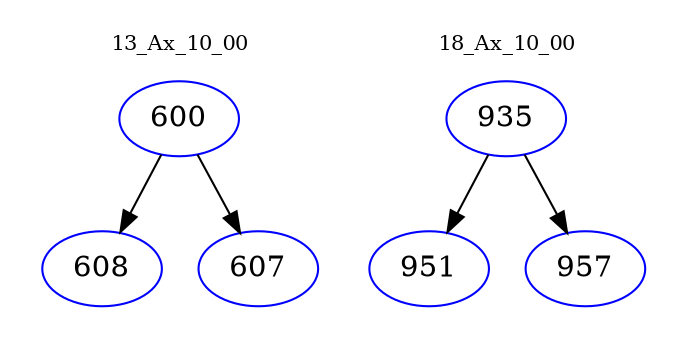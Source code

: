 digraph{
subgraph cluster_0 {
color = white
label = "13_Ax_10_00";
fontsize=10;
T0_600 [label="600", color="blue"]
T0_600 -> T0_608 [color="black"]
T0_608 [label="608", color="blue"]
T0_600 -> T0_607 [color="black"]
T0_607 [label="607", color="blue"]
}
subgraph cluster_1 {
color = white
label = "18_Ax_10_00";
fontsize=10;
T1_935 [label="935", color="blue"]
T1_935 -> T1_951 [color="black"]
T1_951 [label="951", color="blue"]
T1_935 -> T1_957 [color="black"]
T1_957 [label="957", color="blue"]
}
}
